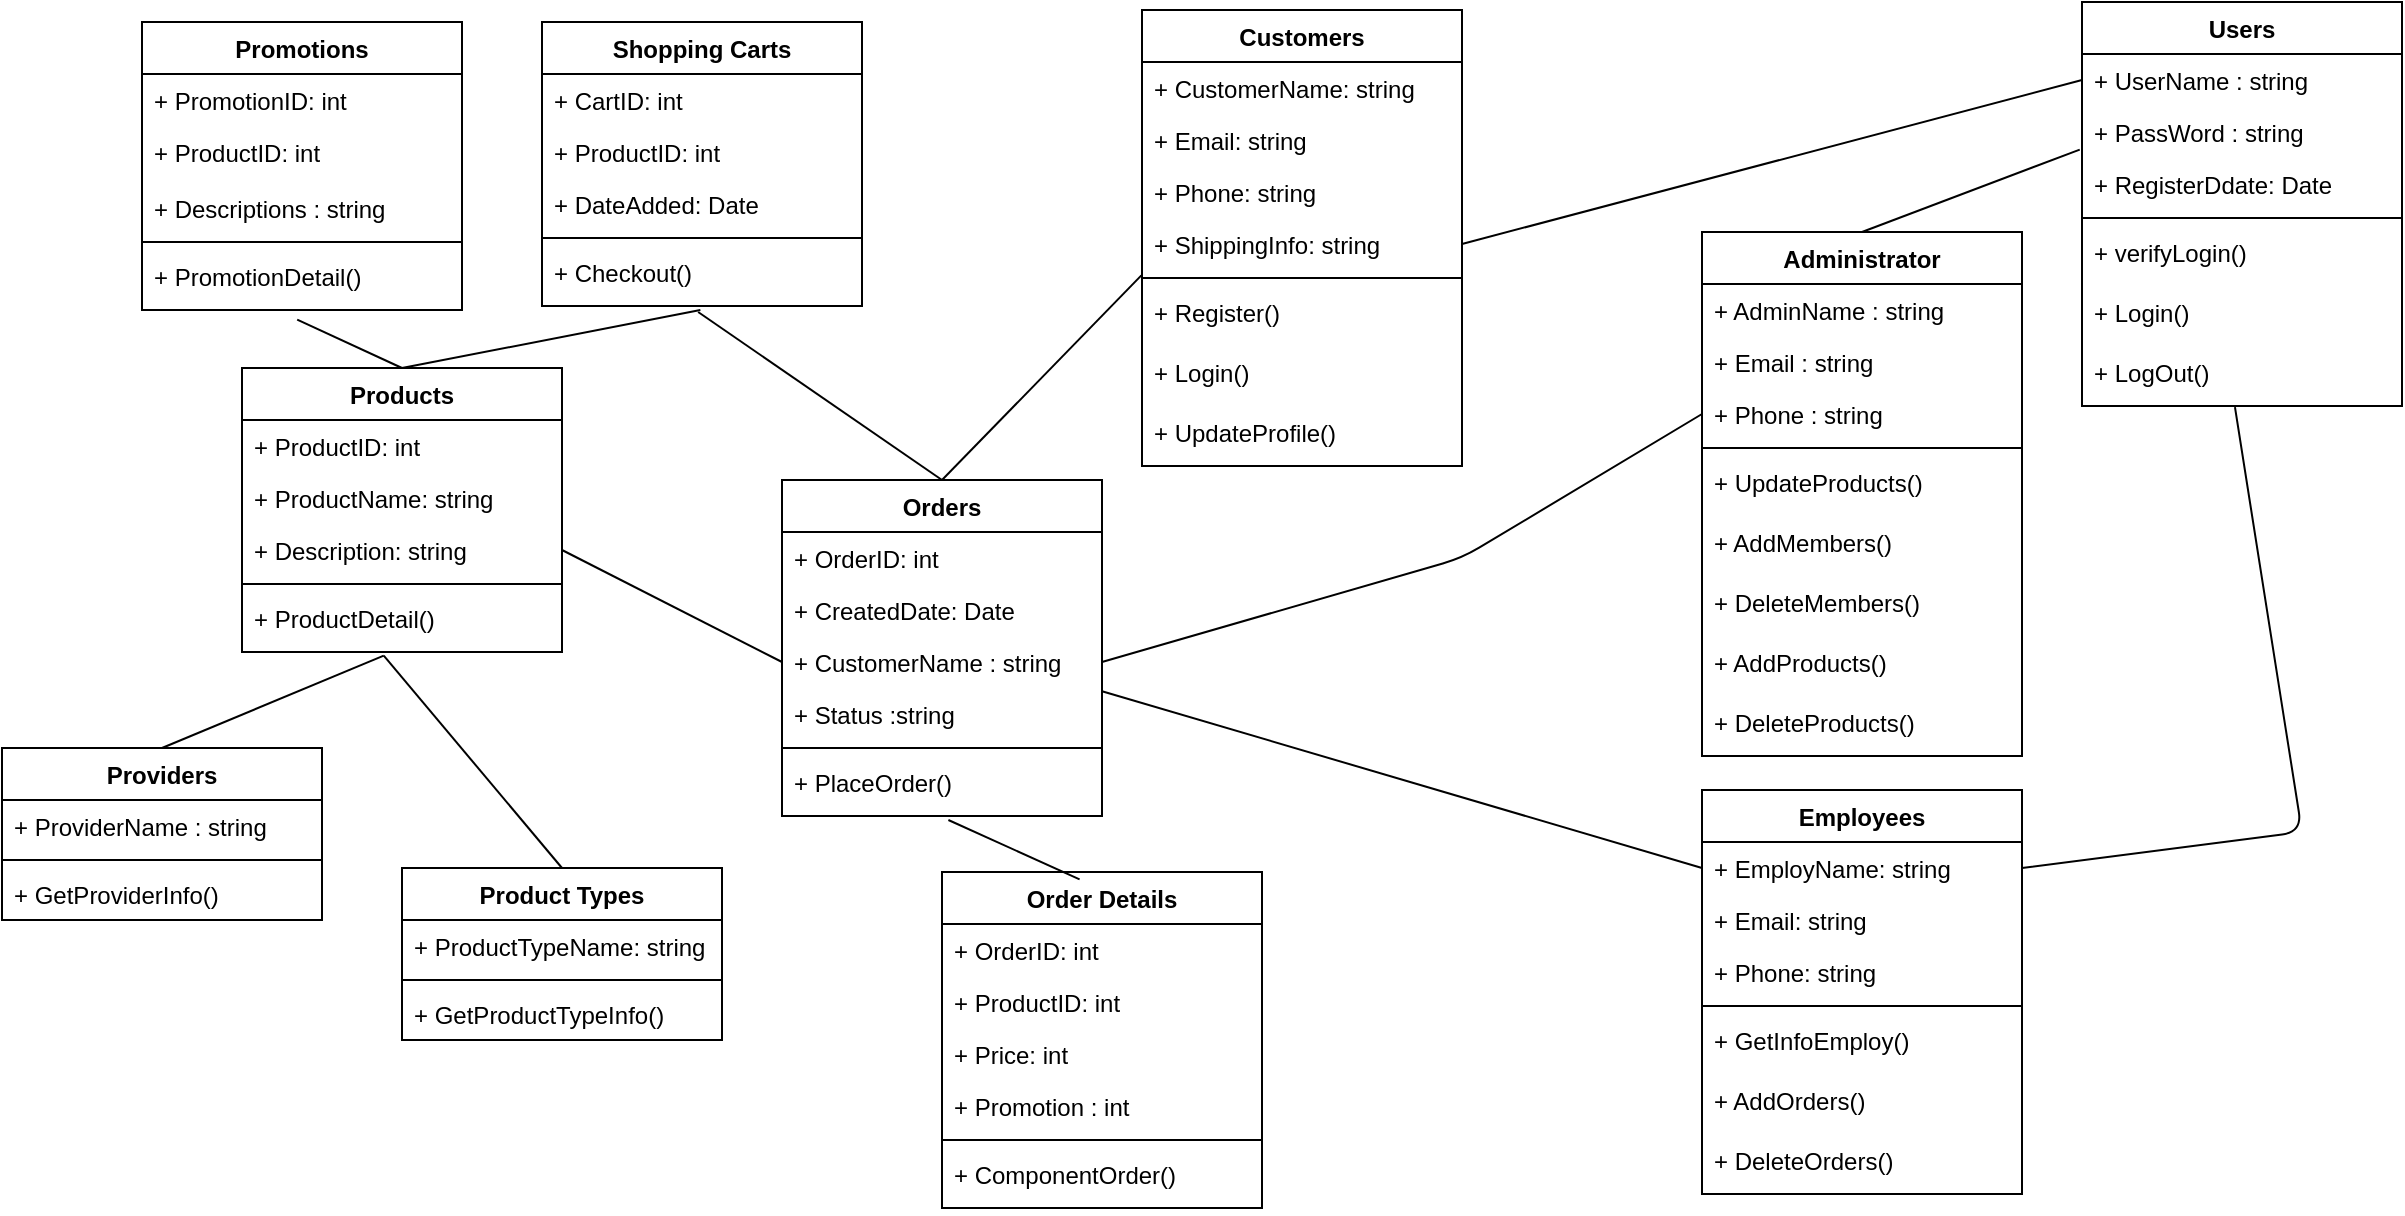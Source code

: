 <mxfile version="12.0.2" type="device" pages="1"><diagram id="D_GroK8rMXnI0mFzrsrX" name="Page-1"><mxGraphModel dx="1230" dy="545" grid="1" gridSize="10" guides="1" tooltips="1" connect="1" arrows="1" fold="1" page="1" pageScale="1" pageWidth="1654" pageHeight="2336" math="0" shadow="0"><root><mxCell id="0"/><mxCell id="1" parent="0"/><mxCell id="mJYX6DS2y0kHTnlQuBXu-1" value="Products" style="swimlane;fontStyle=1;align=center;verticalAlign=top;childLayout=stackLayout;horizontal=1;startSize=26;horizontalStack=0;resizeParent=1;resizeParentMax=0;resizeLast=0;collapsible=1;marginBottom=0;" parent="1" vertex="1"><mxGeometry x="170" y="188" width="160" height="142" as="geometry"/></mxCell><mxCell id="O4tfxpRld4PRK-g-gQCh-36" value="+ ProductID: int" style="text;strokeColor=none;fillColor=none;align=left;verticalAlign=top;spacingLeft=4;spacingRight=4;overflow=hidden;rotatable=0;points=[[0,0.5],[1,0.5]];portConstraint=eastwest;" parent="mJYX6DS2y0kHTnlQuBXu-1" vertex="1"><mxGeometry y="26" width="160" height="26" as="geometry"/></mxCell><mxCell id="O4tfxpRld4PRK-g-gQCh-37" value="+ ProductName: string" style="text;strokeColor=none;fillColor=none;align=left;verticalAlign=top;spacingLeft=4;spacingRight=4;overflow=hidden;rotatable=0;points=[[0,0.5],[1,0.5]];portConstraint=eastwest;" parent="mJYX6DS2y0kHTnlQuBXu-1" vertex="1"><mxGeometry y="52" width="160" height="26" as="geometry"/></mxCell><mxCell id="mJYX6DS2y0kHTnlQuBXu-2" value="+ Description: string" style="text;strokeColor=none;fillColor=none;align=left;verticalAlign=top;spacingLeft=4;spacingRight=4;overflow=hidden;rotatable=0;points=[[0,0.5],[1,0.5]];portConstraint=eastwest;" parent="mJYX6DS2y0kHTnlQuBXu-1" vertex="1"><mxGeometry y="78" width="160" height="26" as="geometry"/></mxCell><mxCell id="mJYX6DS2y0kHTnlQuBXu-3" value="" style="line;strokeWidth=1;fillColor=none;align=left;verticalAlign=middle;spacingTop=-1;spacingLeft=3;spacingRight=3;rotatable=0;labelPosition=right;points=[];portConstraint=eastwest;" parent="mJYX6DS2y0kHTnlQuBXu-1" vertex="1"><mxGeometry y="104" width="160" height="8" as="geometry"/></mxCell><mxCell id="mJYX6DS2y0kHTnlQuBXu-4" value="+ ProductDetail()" style="text;strokeColor=none;fillColor=none;align=left;verticalAlign=top;spacingLeft=4;spacingRight=4;overflow=hidden;rotatable=0;points=[[0,0.5],[1,0.5]];portConstraint=eastwest;" parent="mJYX6DS2y0kHTnlQuBXu-1" vertex="1"><mxGeometry y="112" width="160" height="30" as="geometry"/></mxCell><mxCell id="mJYX6DS2y0kHTnlQuBXu-5" value="Product Types" style="swimlane;fontStyle=1;align=center;verticalAlign=top;childLayout=stackLayout;horizontal=1;startSize=26;horizontalStack=0;resizeParent=1;resizeParentMax=0;resizeLast=0;collapsible=1;marginBottom=0;" parent="1" vertex="1"><mxGeometry x="250" y="438" width="160" height="86" as="geometry"/></mxCell><mxCell id="mJYX6DS2y0kHTnlQuBXu-6" value="+ ProductTypeName: string" style="text;strokeColor=none;fillColor=none;align=left;verticalAlign=top;spacingLeft=4;spacingRight=4;overflow=hidden;rotatable=0;points=[[0,0.5],[1,0.5]];portConstraint=eastwest;" parent="mJYX6DS2y0kHTnlQuBXu-5" vertex="1"><mxGeometry y="26" width="160" height="26" as="geometry"/></mxCell><mxCell id="mJYX6DS2y0kHTnlQuBXu-7" value="" style="line;strokeWidth=1;fillColor=none;align=left;verticalAlign=middle;spacingTop=-1;spacingLeft=3;spacingRight=3;rotatable=0;labelPosition=right;points=[];portConstraint=eastwest;" parent="mJYX6DS2y0kHTnlQuBXu-5" vertex="1"><mxGeometry y="52" width="160" height="8" as="geometry"/></mxCell><mxCell id="mJYX6DS2y0kHTnlQuBXu-8" value="+ GetProductTypeInfo()" style="text;strokeColor=none;fillColor=none;align=left;verticalAlign=top;spacingLeft=4;spacingRight=4;overflow=hidden;rotatable=0;points=[[0,0.5],[1,0.5]];portConstraint=eastwest;" parent="mJYX6DS2y0kHTnlQuBXu-5" vertex="1"><mxGeometry y="60" width="160" height="26" as="geometry"/></mxCell><mxCell id="mJYX6DS2y0kHTnlQuBXu-9" value="Providers" style="swimlane;fontStyle=1;align=center;verticalAlign=top;childLayout=stackLayout;horizontal=1;startSize=26;horizontalStack=0;resizeParent=1;resizeParentMax=0;resizeLast=0;collapsible=1;marginBottom=0;" parent="1" vertex="1"><mxGeometry x="50" y="378" width="160" height="86" as="geometry"/></mxCell><mxCell id="mJYX6DS2y0kHTnlQuBXu-10" value="+ ProviderName : string" style="text;strokeColor=none;fillColor=none;align=left;verticalAlign=top;spacingLeft=4;spacingRight=4;overflow=hidden;rotatable=0;points=[[0,0.5],[1,0.5]];portConstraint=eastwest;" parent="mJYX6DS2y0kHTnlQuBXu-9" vertex="1"><mxGeometry y="26" width="160" height="26" as="geometry"/></mxCell><mxCell id="mJYX6DS2y0kHTnlQuBXu-11" value="" style="line;strokeWidth=1;fillColor=none;align=left;verticalAlign=middle;spacingTop=-1;spacingLeft=3;spacingRight=3;rotatable=0;labelPosition=right;points=[];portConstraint=eastwest;" parent="mJYX6DS2y0kHTnlQuBXu-9" vertex="1"><mxGeometry y="52" width="160" height="8" as="geometry"/></mxCell><mxCell id="mJYX6DS2y0kHTnlQuBXu-12" value="+ GetProviderInfo()" style="text;strokeColor=none;fillColor=none;align=left;verticalAlign=top;spacingLeft=4;spacingRight=4;overflow=hidden;rotatable=0;points=[[0,0.5],[1,0.5]];portConstraint=eastwest;" parent="mJYX6DS2y0kHTnlQuBXu-9" vertex="1"><mxGeometry y="60" width="160" height="26" as="geometry"/></mxCell><mxCell id="mJYX6DS2y0kHTnlQuBXu-20" value="Promotions" style="swimlane;fontStyle=1;align=center;verticalAlign=top;childLayout=stackLayout;horizontal=1;startSize=26;horizontalStack=0;resizeParent=1;resizeParentMax=0;resizeLast=0;collapsible=1;marginBottom=0;" parent="1" vertex="1"><mxGeometry x="120" y="15" width="160" height="144" as="geometry"/></mxCell><mxCell id="O4tfxpRld4PRK-g-gQCh-34" value="+ PromotionID: int" style="text;strokeColor=none;fillColor=none;align=left;verticalAlign=top;spacingLeft=4;spacingRight=4;overflow=hidden;rotatable=0;points=[[0,0.5],[1,0.5]];portConstraint=eastwest;" parent="mJYX6DS2y0kHTnlQuBXu-20" vertex="1"><mxGeometry y="26" width="160" height="26" as="geometry"/></mxCell><mxCell id="O4tfxpRld4PRK-g-gQCh-35" value="+ ProductID: int" style="text;strokeColor=none;fillColor=none;align=left;verticalAlign=top;spacingLeft=4;spacingRight=4;overflow=hidden;rotatable=0;points=[[0,0.5],[1,0.5]];portConstraint=eastwest;" parent="mJYX6DS2y0kHTnlQuBXu-20" vertex="1"><mxGeometry y="52" width="160" height="28" as="geometry"/></mxCell><mxCell id="mJYX6DS2y0kHTnlQuBXu-21" value="+ Descriptions : string" style="text;strokeColor=none;fillColor=none;align=left;verticalAlign=top;spacingLeft=4;spacingRight=4;overflow=hidden;rotatable=0;points=[[0,0.5],[1,0.5]];portConstraint=eastwest;" parent="mJYX6DS2y0kHTnlQuBXu-20" vertex="1"><mxGeometry y="80" width="160" height="26" as="geometry"/></mxCell><mxCell id="mJYX6DS2y0kHTnlQuBXu-22" value="" style="line;strokeWidth=1;fillColor=none;align=left;verticalAlign=middle;spacingTop=-1;spacingLeft=3;spacingRight=3;rotatable=0;labelPosition=right;points=[];portConstraint=eastwest;" parent="mJYX6DS2y0kHTnlQuBXu-20" vertex="1"><mxGeometry y="106" width="160" height="8" as="geometry"/></mxCell><mxCell id="mJYX6DS2y0kHTnlQuBXu-23" value="+ PromotionDetail()" style="text;strokeColor=none;fillColor=none;align=left;verticalAlign=top;spacingLeft=4;spacingRight=4;overflow=hidden;rotatable=0;points=[[0,0.5],[1,0.5]];portConstraint=eastwest;" parent="mJYX6DS2y0kHTnlQuBXu-20" vertex="1"><mxGeometry y="114" width="160" height="30" as="geometry"/></mxCell><mxCell id="mJYX6DS2y0kHTnlQuBXu-27" value="Shopping Carts" style="swimlane;fontStyle=1;align=center;verticalAlign=top;childLayout=stackLayout;horizontal=1;startSize=26;horizontalStack=0;resizeParent=1;resizeParentMax=0;resizeLast=0;collapsible=1;marginBottom=0;" parent="1" vertex="1"><mxGeometry x="320" y="15" width="160" height="142" as="geometry"/></mxCell><mxCell id="mJYX6DS2y0kHTnlQuBXu-28" value="+ CartID: int" style="text;strokeColor=none;fillColor=none;align=left;verticalAlign=top;spacingLeft=4;spacingRight=4;overflow=hidden;rotatable=0;points=[[0,0.5],[1,0.5]];portConstraint=eastwest;" parent="mJYX6DS2y0kHTnlQuBXu-27" vertex="1"><mxGeometry y="26" width="160" height="26" as="geometry"/></mxCell><mxCell id="O4tfxpRld4PRK-g-gQCh-31" value="+ ProductID: int" style="text;strokeColor=none;fillColor=none;align=left;verticalAlign=top;spacingLeft=4;spacingRight=4;overflow=hidden;rotatable=0;points=[[0,0.5],[1,0.5]];portConstraint=eastwest;" parent="mJYX6DS2y0kHTnlQuBXu-27" vertex="1"><mxGeometry y="52" width="160" height="26" as="geometry"/></mxCell><mxCell id="O4tfxpRld4PRK-g-gQCh-32" value="+ DateAdded: Date" style="text;strokeColor=none;fillColor=none;align=left;verticalAlign=top;spacingLeft=4;spacingRight=4;overflow=hidden;rotatable=0;points=[[0,0.5],[1,0.5]];portConstraint=eastwest;" parent="mJYX6DS2y0kHTnlQuBXu-27" vertex="1"><mxGeometry y="78" width="160" height="26" as="geometry"/></mxCell><mxCell id="mJYX6DS2y0kHTnlQuBXu-29" value="" style="line;strokeWidth=1;fillColor=none;align=left;verticalAlign=middle;spacingTop=-1;spacingLeft=3;spacingRight=3;rotatable=0;labelPosition=right;points=[];portConstraint=eastwest;" parent="mJYX6DS2y0kHTnlQuBXu-27" vertex="1"><mxGeometry y="104" width="160" height="8" as="geometry"/></mxCell><mxCell id="mJYX6DS2y0kHTnlQuBXu-30" value="+ Checkout()" style="text;strokeColor=none;fillColor=none;align=left;verticalAlign=top;spacingLeft=4;spacingRight=4;overflow=hidden;rotatable=0;points=[[0,0.5],[1,0.5]];portConstraint=eastwest;" parent="mJYX6DS2y0kHTnlQuBXu-27" vertex="1"><mxGeometry y="112" width="160" height="30" as="geometry"/></mxCell><mxCell id="mJYX6DS2y0kHTnlQuBXu-36" value="Customers" style="swimlane;fontStyle=1;align=center;verticalAlign=top;childLayout=stackLayout;horizontal=1;startSize=26;horizontalStack=0;resizeParent=1;resizeParentMax=0;resizeLast=0;collapsible=1;marginBottom=0;" parent="1" vertex="1"><mxGeometry x="620" y="9" width="160" height="228" as="geometry"/></mxCell><mxCell id="O4tfxpRld4PRK-g-gQCh-18" value="+ CustomerName: string" style="text;strokeColor=none;fillColor=none;align=left;verticalAlign=top;spacingLeft=4;spacingRight=4;overflow=hidden;rotatable=0;points=[[0,0.5],[1,0.5]];portConstraint=eastwest;" parent="mJYX6DS2y0kHTnlQuBXu-36" vertex="1"><mxGeometry y="26" width="160" height="26" as="geometry"/></mxCell><mxCell id="O4tfxpRld4PRK-g-gQCh-19" value="+ Email: string" style="text;strokeColor=none;fillColor=none;align=left;verticalAlign=top;spacingLeft=4;spacingRight=4;overflow=hidden;rotatable=0;points=[[0,0.5],[1,0.5]];portConstraint=eastwest;" parent="mJYX6DS2y0kHTnlQuBXu-36" vertex="1"><mxGeometry y="52" width="160" height="26" as="geometry"/></mxCell><mxCell id="O4tfxpRld4PRK-g-gQCh-20" value="+ Phone: string" style="text;strokeColor=none;fillColor=none;align=left;verticalAlign=top;spacingLeft=4;spacingRight=4;overflow=hidden;rotatable=0;points=[[0,0.5],[1,0.5]];portConstraint=eastwest;" parent="mJYX6DS2y0kHTnlQuBXu-36" vertex="1"><mxGeometry y="78" width="160" height="26" as="geometry"/></mxCell><mxCell id="mJYX6DS2y0kHTnlQuBXu-37" value="+ ShippingInfo: string" style="text;strokeColor=none;fillColor=none;align=left;verticalAlign=top;spacingLeft=4;spacingRight=4;overflow=hidden;rotatable=0;points=[[0,0.5],[1,0.5]];portConstraint=eastwest;" parent="mJYX6DS2y0kHTnlQuBXu-36" vertex="1"><mxGeometry y="104" width="160" height="26" as="geometry"/></mxCell><mxCell id="mJYX6DS2y0kHTnlQuBXu-38" value="" style="line;strokeWidth=1;fillColor=none;align=left;verticalAlign=middle;spacingTop=-1;spacingLeft=3;spacingRight=3;rotatable=0;labelPosition=right;points=[];portConstraint=eastwest;" parent="mJYX6DS2y0kHTnlQuBXu-36" vertex="1"><mxGeometry y="130" width="160" height="8" as="geometry"/></mxCell><mxCell id="O4tfxpRld4PRK-g-gQCh-21" value="+ Register()" style="text;strokeColor=none;fillColor=none;align=left;verticalAlign=top;spacingLeft=4;spacingRight=4;overflow=hidden;rotatable=0;points=[[0,0.5],[1,0.5]];portConstraint=eastwest;" parent="mJYX6DS2y0kHTnlQuBXu-36" vertex="1"><mxGeometry y="138" width="160" height="30" as="geometry"/></mxCell><mxCell id="O4tfxpRld4PRK-g-gQCh-23" value="+ Login()" style="text;strokeColor=none;fillColor=none;align=left;verticalAlign=top;spacingLeft=4;spacingRight=4;overflow=hidden;rotatable=0;points=[[0,0.5],[1,0.5]];portConstraint=eastwest;" parent="mJYX6DS2y0kHTnlQuBXu-36" vertex="1"><mxGeometry y="168" width="160" height="30" as="geometry"/></mxCell><mxCell id="mJYX6DS2y0kHTnlQuBXu-39" value="+ UpdateProfile()" style="text;strokeColor=none;fillColor=none;align=left;verticalAlign=top;spacingLeft=4;spacingRight=4;overflow=hidden;rotatable=0;points=[[0,0.5],[1,0.5]];portConstraint=eastwest;" parent="mJYX6DS2y0kHTnlQuBXu-36" vertex="1"><mxGeometry y="198" width="160" height="30" as="geometry"/></mxCell><mxCell id="mJYX6DS2y0kHTnlQuBXu-40" value="Orders" style="swimlane;fontStyle=1;align=center;verticalAlign=top;childLayout=stackLayout;horizontal=1;startSize=26;horizontalStack=0;resizeParent=1;resizeParentMax=0;resizeLast=0;collapsible=1;marginBottom=0;" parent="1" vertex="1"><mxGeometry x="440" y="244" width="160" height="168" as="geometry"/></mxCell><mxCell id="O4tfxpRld4PRK-g-gQCh-24" value="+ OrderID: int" style="text;strokeColor=none;fillColor=none;align=left;verticalAlign=top;spacingLeft=4;spacingRight=4;overflow=hidden;rotatable=0;points=[[0,0.5],[1,0.5]];portConstraint=eastwest;" parent="mJYX6DS2y0kHTnlQuBXu-40" vertex="1"><mxGeometry y="26" width="160" height="26" as="geometry"/></mxCell><mxCell id="O4tfxpRld4PRK-g-gQCh-25" value="+ CreatedDate: Date" style="text;strokeColor=none;fillColor=none;align=left;verticalAlign=top;spacingLeft=4;spacingRight=4;overflow=hidden;rotatable=0;points=[[0,0.5],[1,0.5]];portConstraint=eastwest;" parent="mJYX6DS2y0kHTnlQuBXu-40" vertex="1"><mxGeometry y="52" width="160" height="26" as="geometry"/></mxCell><mxCell id="O4tfxpRld4PRK-g-gQCh-27" value="+ CustomerName : string" style="text;strokeColor=none;fillColor=none;align=left;verticalAlign=top;spacingLeft=4;spacingRight=4;overflow=hidden;rotatable=0;points=[[0,0.5],[1,0.5]];portConstraint=eastwest;" parent="mJYX6DS2y0kHTnlQuBXu-40" vertex="1"><mxGeometry y="78" width="160" height="26" as="geometry"/></mxCell><mxCell id="O4tfxpRld4PRK-g-gQCh-26" value="+ Status :string" style="text;strokeColor=none;fillColor=none;align=left;verticalAlign=top;spacingLeft=4;spacingRight=4;overflow=hidden;rotatable=0;points=[[0,0.5],[1,0.5]];portConstraint=eastwest;" parent="mJYX6DS2y0kHTnlQuBXu-40" vertex="1"><mxGeometry y="104" width="160" height="26" as="geometry"/></mxCell><mxCell id="mJYX6DS2y0kHTnlQuBXu-42" value="" style="line;strokeWidth=1;fillColor=none;align=left;verticalAlign=middle;spacingTop=-1;spacingLeft=3;spacingRight=3;rotatable=0;labelPosition=right;points=[];portConstraint=eastwest;" parent="mJYX6DS2y0kHTnlQuBXu-40" vertex="1"><mxGeometry y="130" width="160" height="8" as="geometry"/></mxCell><mxCell id="mJYX6DS2y0kHTnlQuBXu-43" value="+ PlaceOrder()" style="text;strokeColor=none;fillColor=none;align=left;verticalAlign=top;spacingLeft=4;spacingRight=4;overflow=hidden;rotatable=0;points=[[0,0.5],[1,0.5]];portConstraint=eastwest;" parent="mJYX6DS2y0kHTnlQuBXu-40" vertex="1"><mxGeometry y="138" width="160" height="30" as="geometry"/></mxCell><mxCell id="mJYX6DS2y0kHTnlQuBXu-53" value="Users&#10;" style="swimlane;fontStyle=1;align=center;verticalAlign=top;childLayout=stackLayout;horizontal=1;startSize=26;horizontalStack=0;resizeParent=1;resizeParentMax=0;resizeLast=0;collapsible=1;marginBottom=0;" parent="1" vertex="1"><mxGeometry x="1090" y="5" width="160" height="202" as="geometry"/></mxCell><mxCell id="mJYX6DS2y0kHTnlQuBXu-54" value="+ UserName : string" style="text;strokeColor=none;fillColor=none;align=left;verticalAlign=top;spacingLeft=4;spacingRight=4;overflow=hidden;rotatable=0;points=[[0,0.5],[1,0.5]];portConstraint=eastwest;" parent="mJYX6DS2y0kHTnlQuBXu-53" vertex="1"><mxGeometry y="26" width="160" height="26" as="geometry"/></mxCell><mxCell id="O4tfxpRld4PRK-g-gQCh-1" value="+ PassWord : string" style="text;strokeColor=none;fillColor=none;align=left;verticalAlign=top;spacingLeft=4;spacingRight=4;overflow=hidden;rotatable=0;points=[[0,0.5],[1,0.5]];portConstraint=eastwest;" parent="mJYX6DS2y0kHTnlQuBXu-53" vertex="1"><mxGeometry y="52" width="160" height="26" as="geometry"/></mxCell><mxCell id="O4tfxpRld4PRK-g-gQCh-2" value="+ RegisterDdate: Date" style="text;strokeColor=none;fillColor=none;align=left;verticalAlign=top;spacingLeft=4;spacingRight=4;overflow=hidden;rotatable=0;points=[[0,0.5],[1,0.5]];portConstraint=eastwest;" parent="mJYX6DS2y0kHTnlQuBXu-53" vertex="1"><mxGeometry y="78" width="160" height="26" as="geometry"/></mxCell><mxCell id="mJYX6DS2y0kHTnlQuBXu-55" value="" style="line;strokeWidth=1;fillColor=none;align=left;verticalAlign=middle;spacingTop=-1;spacingLeft=3;spacingRight=3;rotatable=0;labelPosition=right;points=[];portConstraint=eastwest;" parent="mJYX6DS2y0kHTnlQuBXu-53" vertex="1"><mxGeometry y="104" width="160" height="8" as="geometry"/></mxCell><mxCell id="mJYX6DS2y0kHTnlQuBXu-56" value="+ verifyLogin()" style="text;strokeColor=none;fillColor=none;align=left;verticalAlign=top;spacingLeft=4;spacingRight=4;overflow=hidden;rotatable=0;points=[[0,0.5],[1,0.5]];portConstraint=eastwest;" parent="mJYX6DS2y0kHTnlQuBXu-53" vertex="1"><mxGeometry y="112" width="160" height="30" as="geometry"/></mxCell><mxCell id="O4tfxpRld4PRK-g-gQCh-3" value="+ Login()" style="text;strokeColor=none;fillColor=none;align=left;verticalAlign=top;spacingLeft=4;spacingRight=4;overflow=hidden;rotatable=0;points=[[0,0.5],[1,0.5]];portConstraint=eastwest;" parent="mJYX6DS2y0kHTnlQuBXu-53" vertex="1"><mxGeometry y="142" width="160" height="30" as="geometry"/></mxCell><mxCell id="O4tfxpRld4PRK-g-gQCh-4" value="+ LogOut()" style="text;strokeColor=none;fillColor=none;align=left;verticalAlign=top;spacingLeft=4;spacingRight=4;overflow=hidden;rotatable=0;points=[[0,0.5],[1,0.5]];portConstraint=eastwest;" parent="mJYX6DS2y0kHTnlQuBXu-53" vertex="1"><mxGeometry y="172" width="160" height="30" as="geometry"/></mxCell><mxCell id="mJYX6DS2y0kHTnlQuBXu-57" value="Administrator" style="swimlane;fontStyle=1;align=center;verticalAlign=top;childLayout=stackLayout;horizontal=1;startSize=26;horizontalStack=0;resizeParent=1;resizeParentMax=0;resizeLast=0;collapsible=1;marginBottom=0;" parent="1" vertex="1"><mxGeometry x="900" y="120" width="160" height="262" as="geometry"/></mxCell><mxCell id="O4tfxpRld4PRK-g-gQCh-7" value="+ AdminName : string" style="text;strokeColor=none;fillColor=none;align=left;verticalAlign=top;spacingLeft=4;spacingRight=4;overflow=hidden;rotatable=0;points=[[0,0.5],[1,0.5]];portConstraint=eastwest;" parent="mJYX6DS2y0kHTnlQuBXu-57" vertex="1"><mxGeometry y="26" width="160" height="26" as="geometry"/></mxCell><mxCell id="O4tfxpRld4PRK-g-gQCh-9" value="+ Email : string" style="text;strokeColor=none;fillColor=none;align=left;verticalAlign=top;spacingLeft=4;spacingRight=4;overflow=hidden;rotatable=0;points=[[0,0.5],[1,0.5]];portConstraint=eastwest;" parent="mJYX6DS2y0kHTnlQuBXu-57" vertex="1"><mxGeometry y="52" width="160" height="26" as="geometry"/></mxCell><mxCell id="mJYX6DS2y0kHTnlQuBXu-58" value="+ Phone : string" style="text;strokeColor=none;fillColor=none;align=left;verticalAlign=top;spacingLeft=4;spacingRight=4;overflow=hidden;rotatable=0;points=[[0,0.5],[1,0.5]];portConstraint=eastwest;" parent="mJYX6DS2y0kHTnlQuBXu-57" vertex="1"><mxGeometry y="78" width="160" height="26" as="geometry"/></mxCell><mxCell id="mJYX6DS2y0kHTnlQuBXu-59" value="" style="line;strokeWidth=1;fillColor=none;align=left;verticalAlign=middle;spacingTop=-1;spacingLeft=3;spacingRight=3;rotatable=0;labelPosition=right;points=[];portConstraint=eastwest;" parent="mJYX6DS2y0kHTnlQuBXu-57" vertex="1"><mxGeometry y="104" width="160" height="8" as="geometry"/></mxCell><mxCell id="mJYX6DS2y0kHTnlQuBXu-60" value="+ UpdateProducts()" style="text;strokeColor=none;fillColor=none;align=left;verticalAlign=top;spacingLeft=4;spacingRight=4;overflow=hidden;rotatable=0;points=[[0,0.5],[1,0.5]];portConstraint=eastwest;" parent="mJYX6DS2y0kHTnlQuBXu-57" vertex="1"><mxGeometry y="112" width="160" height="30" as="geometry"/></mxCell><mxCell id="O4tfxpRld4PRK-g-gQCh-10" value="+ AddMembers()" style="text;strokeColor=none;fillColor=none;align=left;verticalAlign=top;spacingLeft=4;spacingRight=4;overflow=hidden;rotatable=0;points=[[0,0.5],[1,0.5]];portConstraint=eastwest;" parent="mJYX6DS2y0kHTnlQuBXu-57" vertex="1"><mxGeometry y="142" width="160" height="30" as="geometry"/></mxCell><mxCell id="O4tfxpRld4PRK-g-gQCh-11" value="+ DeleteMembers()" style="text;strokeColor=none;fillColor=none;align=left;verticalAlign=top;spacingLeft=4;spacingRight=4;overflow=hidden;rotatable=0;points=[[0,0.5],[1,0.5]];portConstraint=eastwest;" parent="mJYX6DS2y0kHTnlQuBXu-57" vertex="1"><mxGeometry y="172" width="160" height="30" as="geometry"/></mxCell><mxCell id="O4tfxpRld4PRK-g-gQCh-12" value="+ AddProducts()" style="text;strokeColor=none;fillColor=none;align=left;verticalAlign=top;spacingLeft=4;spacingRight=4;overflow=hidden;rotatable=0;points=[[0,0.5],[1,0.5]];portConstraint=eastwest;" parent="mJYX6DS2y0kHTnlQuBXu-57" vertex="1"><mxGeometry y="202" width="160" height="30" as="geometry"/></mxCell><mxCell id="O4tfxpRld4PRK-g-gQCh-13" value="+ DeleteProducts()" style="text;strokeColor=none;fillColor=none;align=left;verticalAlign=top;spacingLeft=4;spacingRight=4;overflow=hidden;rotatable=0;points=[[0,0.5],[1,0.5]];portConstraint=eastwest;" parent="mJYX6DS2y0kHTnlQuBXu-57" vertex="1"><mxGeometry y="232" width="160" height="30" as="geometry"/></mxCell><mxCell id="mJYX6DS2y0kHTnlQuBXu-63" value="" style="endArrow=none;html=1;exitX=0.5;exitY=0;exitDx=0;exitDy=0;entryX=-0.002;entryY=1.104;entryDx=0;entryDy=0;entryPerimeter=0;" parent="1" source="mJYX6DS2y0kHTnlQuBXu-40" target="mJYX6DS2y0kHTnlQuBXu-37" edge="1"><mxGeometry width="50" height="50" relative="1" as="geometry"><mxPoint x="870" y="424" as="sourcePoint"/><mxPoint x="937" y="236" as="targetPoint"/></mxGeometry></mxCell><mxCell id="mJYX6DS2y0kHTnlQuBXu-64" value="" style="endArrow=none;html=1;exitX=0.5;exitY=0;exitDx=0;exitDy=0;entryX=-0.007;entryY=0.838;entryDx=0;entryDy=0;entryPerimeter=0;" parent="1" source="mJYX6DS2y0kHTnlQuBXu-57" target="O4tfxpRld4PRK-g-gQCh-1" edge="1"><mxGeometry width="50" height="50" relative="1" as="geometry"><mxPoint x="870" y="424" as="sourcePoint"/><mxPoint x="960" y="134" as="targetPoint"/></mxGeometry></mxCell><mxCell id="mJYX6DS2y0kHTnlQuBXu-65" value="Employees&#10;" style="swimlane;fontStyle=1;align=center;verticalAlign=top;childLayout=stackLayout;horizontal=1;startSize=26;horizontalStack=0;resizeParent=1;resizeParentMax=0;resizeLast=0;collapsible=1;marginBottom=0;" parent="1" vertex="1"><mxGeometry x="900" y="399" width="160" height="202" as="geometry"/></mxCell><mxCell id="mJYX6DS2y0kHTnlQuBXu-66" value="+ EmployName: string" style="text;strokeColor=none;fillColor=none;align=left;verticalAlign=top;spacingLeft=4;spacingRight=4;overflow=hidden;rotatable=0;points=[[0,0.5],[1,0.5]];portConstraint=eastwest;" parent="mJYX6DS2y0kHTnlQuBXu-65" vertex="1"><mxGeometry y="26" width="160" height="26" as="geometry"/></mxCell><mxCell id="O4tfxpRld4PRK-g-gQCh-14" value="+ Email: string" style="text;strokeColor=none;fillColor=none;align=left;verticalAlign=top;spacingLeft=4;spacingRight=4;overflow=hidden;rotatable=0;points=[[0,0.5],[1,0.5]];portConstraint=eastwest;" parent="mJYX6DS2y0kHTnlQuBXu-65" vertex="1"><mxGeometry y="52" width="160" height="26" as="geometry"/></mxCell><mxCell id="O4tfxpRld4PRK-g-gQCh-15" value="+ Phone: string" style="text;strokeColor=none;fillColor=none;align=left;verticalAlign=top;spacingLeft=4;spacingRight=4;overflow=hidden;rotatable=0;points=[[0,0.5],[1,0.5]];portConstraint=eastwest;" parent="mJYX6DS2y0kHTnlQuBXu-65" vertex="1"><mxGeometry y="78" width="160" height="26" as="geometry"/></mxCell><mxCell id="mJYX6DS2y0kHTnlQuBXu-67" value="" style="line;strokeWidth=1;fillColor=none;align=left;verticalAlign=middle;spacingTop=-1;spacingLeft=3;spacingRight=3;rotatable=0;labelPosition=right;points=[];portConstraint=eastwest;" parent="mJYX6DS2y0kHTnlQuBXu-65" vertex="1"><mxGeometry y="104" width="160" height="8" as="geometry"/></mxCell><mxCell id="mJYX6DS2y0kHTnlQuBXu-68" value="+ GetInfoEmploy()&#10;" style="text;strokeColor=none;fillColor=none;align=left;verticalAlign=top;spacingLeft=4;spacingRight=4;overflow=hidden;rotatable=0;points=[[0,0.5],[1,0.5]];portConstraint=eastwest;" parent="mJYX6DS2y0kHTnlQuBXu-65" vertex="1"><mxGeometry y="112" width="160" height="30" as="geometry"/></mxCell><mxCell id="O4tfxpRld4PRK-g-gQCh-16" value="+ AddOrders()&#10;" style="text;strokeColor=none;fillColor=none;align=left;verticalAlign=top;spacingLeft=4;spacingRight=4;overflow=hidden;rotatable=0;points=[[0,0.5],[1,0.5]];portConstraint=eastwest;" parent="mJYX6DS2y0kHTnlQuBXu-65" vertex="1"><mxGeometry y="142" width="160" height="30" as="geometry"/></mxCell><mxCell id="O4tfxpRld4PRK-g-gQCh-17" value="+ DeleteOrders()&#10;" style="text;strokeColor=none;fillColor=none;align=left;verticalAlign=top;spacingLeft=4;spacingRight=4;overflow=hidden;rotatable=0;points=[[0,0.5],[1,0.5]];portConstraint=eastwest;" parent="mJYX6DS2y0kHTnlQuBXu-65" vertex="1"><mxGeometry y="172" width="160" height="30" as="geometry"/></mxCell><mxCell id="mJYX6DS2y0kHTnlQuBXu-69" value="" style="endArrow=none;html=1;entryX=1;entryY=0.5;entryDx=0;entryDy=0;exitX=0.478;exitY=1.02;exitDx=0;exitDy=0;exitPerimeter=0;" parent="1" source="O4tfxpRld4PRK-g-gQCh-4" target="mJYX6DS2y0kHTnlQuBXu-66" edge="1"><mxGeometry width="50" height="50" relative="1" as="geometry"><mxPoint x="1070" y="270" as="sourcePoint"/><mxPoint x="920" y="374" as="targetPoint"/><Array as="points"><mxPoint x="1200" y="420"/></Array></mxGeometry></mxCell><mxCell id="mJYX6DS2y0kHTnlQuBXu-74" value="" style="endArrow=none;html=1;entryX=0.495;entryY=1.067;entryDx=0;entryDy=0;entryPerimeter=0;exitX=0.5;exitY=0;exitDx=0;exitDy=0;" parent="1" source="mJYX6DS2y0kHTnlQuBXu-1" target="mJYX6DS2y0kHTnlQuBXu-30" edge="1"><mxGeometry width="50" height="50" relative="1" as="geometry"><mxPoint x="300" y="170" as="sourcePoint"/><mxPoint x="920" y="374" as="targetPoint"/></mxGeometry></mxCell><mxCell id="mJYX6DS2y0kHTnlQuBXu-75" value="" style="endArrow=none;html=1;entryX=0.485;entryY=1.16;entryDx=0;entryDy=0;entryPerimeter=0;exitX=0.5;exitY=0;exitDx=0;exitDy=0;" parent="1" source="mJYX6DS2y0kHTnlQuBXu-1" target="mJYX6DS2y0kHTnlQuBXu-23" edge="1"><mxGeometry width="50" height="50" relative="1" as="geometry"><mxPoint x="870" y="424" as="sourcePoint"/><mxPoint x="920" y="374" as="targetPoint"/></mxGeometry></mxCell><mxCell id="mJYX6DS2y0kHTnlQuBXu-76" value="" style="endArrow=none;html=1;entryX=0.443;entryY=1.06;entryDx=0;entryDy=0;entryPerimeter=0;exitX=0.5;exitY=0;exitDx=0;exitDy=0;" parent="1" source="mJYX6DS2y0kHTnlQuBXu-9" target="mJYX6DS2y0kHTnlQuBXu-4" edge="1"><mxGeometry width="50" height="50" relative="1" as="geometry"><mxPoint x="870" y="424" as="sourcePoint"/><mxPoint x="920" y="374" as="targetPoint"/></mxGeometry></mxCell><mxCell id="mJYX6DS2y0kHTnlQuBXu-77" value="" style="endArrow=none;html=1;entryX=0.443;entryY=1.06;entryDx=0;entryDy=0;entryPerimeter=0;exitX=0.5;exitY=0;exitDx=0;exitDy=0;" parent="1" source="mJYX6DS2y0kHTnlQuBXu-5" target="mJYX6DS2y0kHTnlQuBXu-4" edge="1"><mxGeometry width="50" height="50" relative="1" as="geometry"><mxPoint x="870" y="424" as="sourcePoint"/><mxPoint x="920" y="374" as="targetPoint"/></mxGeometry></mxCell><mxCell id="mJYX6DS2y0kHTnlQuBXu-78" value="" style="endArrow=none;html=1;entryX=0;entryY=0.5;entryDx=0;entryDy=0;exitX=1;exitY=0.5;exitDx=0;exitDy=0;" parent="1" source="mJYX6DS2y0kHTnlQuBXu-2" edge="1"><mxGeometry width="50" height="50" relative="1" as="geometry"><mxPoint x="870" y="424" as="sourcePoint"/><mxPoint x="440" y="335" as="targetPoint"/></mxGeometry></mxCell><mxCell id="mJYX6DS2y0kHTnlQuBXu-79" value="" style="endArrow=none;html=1;entryX=0;entryY=0.5;entryDx=0;entryDy=0;exitX=1;exitY=0.5;exitDx=0;exitDy=0;" parent="1" source="mJYX6DS2y0kHTnlQuBXu-37" target="mJYX6DS2y0kHTnlQuBXu-54" edge="1"><mxGeometry width="50" height="50" relative="1" as="geometry"><mxPoint x="870" y="424" as="sourcePoint"/><mxPoint x="920" y="374" as="targetPoint"/></mxGeometry></mxCell><mxCell id="mJYX6DS2y0kHTnlQuBXu-80" value="" style="endArrow=none;html=1;exitX=0.5;exitY=0;exitDx=0;exitDy=0;entryX=0.488;entryY=1.1;entryDx=0;entryDy=0;entryPerimeter=0;" parent="1" source="mJYX6DS2y0kHTnlQuBXu-40" target="mJYX6DS2y0kHTnlQuBXu-30" edge="1"><mxGeometry width="50" height="50" relative="1" as="geometry"><mxPoint x="870" y="424" as="sourcePoint"/><mxPoint x="463" y="54" as="targetPoint"/></mxGeometry></mxCell><mxCell id="mJYX6DS2y0kHTnlQuBXu-81" value="Order Details" style="swimlane;fontStyle=1;align=center;verticalAlign=top;childLayout=stackLayout;horizontal=1;startSize=26;horizontalStack=0;resizeParent=1;resizeParentMax=0;resizeLast=0;collapsible=1;marginBottom=0;" parent="1" vertex="1"><mxGeometry x="520" y="440" width="160" height="168" as="geometry"/></mxCell><mxCell id="mJYX6DS2y0kHTnlQuBXu-82" value="+ OrderID: int" style="text;strokeColor=none;fillColor=none;align=left;verticalAlign=top;spacingLeft=4;spacingRight=4;overflow=hidden;rotatable=0;points=[[0,0.5],[1,0.5]];portConstraint=eastwest;" parent="mJYX6DS2y0kHTnlQuBXu-81" vertex="1"><mxGeometry y="26" width="160" height="26" as="geometry"/></mxCell><mxCell id="O4tfxpRld4PRK-g-gQCh-28" value="+ ProductID: int" style="text;strokeColor=none;fillColor=none;align=left;verticalAlign=top;spacingLeft=4;spacingRight=4;overflow=hidden;rotatable=0;points=[[0,0.5],[1,0.5]];portConstraint=eastwest;" parent="mJYX6DS2y0kHTnlQuBXu-81" vertex="1"><mxGeometry y="52" width="160" height="26" as="geometry"/></mxCell><mxCell id="O4tfxpRld4PRK-g-gQCh-29" value="+ Price: int" style="text;strokeColor=none;fillColor=none;align=left;verticalAlign=top;spacingLeft=4;spacingRight=4;overflow=hidden;rotatable=0;points=[[0,0.5],[1,0.5]];portConstraint=eastwest;" parent="mJYX6DS2y0kHTnlQuBXu-81" vertex="1"><mxGeometry y="78" width="160" height="26" as="geometry"/></mxCell><mxCell id="O4tfxpRld4PRK-g-gQCh-30" value="+ Promotion : int" style="text;strokeColor=none;fillColor=none;align=left;verticalAlign=top;spacingLeft=4;spacingRight=4;overflow=hidden;rotatable=0;points=[[0,0.5],[1,0.5]];portConstraint=eastwest;" parent="mJYX6DS2y0kHTnlQuBXu-81" vertex="1"><mxGeometry y="104" width="160" height="26" as="geometry"/></mxCell><mxCell id="mJYX6DS2y0kHTnlQuBXu-83" value="" style="line;strokeWidth=1;fillColor=none;align=left;verticalAlign=middle;spacingTop=-1;spacingLeft=3;spacingRight=3;rotatable=0;labelPosition=right;points=[];portConstraint=eastwest;" parent="mJYX6DS2y0kHTnlQuBXu-81" vertex="1"><mxGeometry y="130" width="160" height="8" as="geometry"/></mxCell><mxCell id="mJYX6DS2y0kHTnlQuBXu-84" value="+ ComponentOrder()" style="text;strokeColor=none;fillColor=none;align=left;verticalAlign=top;spacingLeft=4;spacingRight=4;overflow=hidden;rotatable=0;points=[[0,0.5],[1,0.5]];portConstraint=eastwest;" parent="mJYX6DS2y0kHTnlQuBXu-81" vertex="1"><mxGeometry y="138" width="160" height="30" as="geometry"/></mxCell><mxCell id="mJYX6DS2y0kHTnlQuBXu-85" value="" style="endArrow=none;html=1;entryX=0.52;entryY=1.067;entryDx=0;entryDy=0;entryPerimeter=0;exitX=0.43;exitY=0.022;exitDx=0;exitDy=0;exitPerimeter=0;" parent="1" source="mJYX6DS2y0kHTnlQuBXu-81" target="mJYX6DS2y0kHTnlQuBXu-43" edge="1"><mxGeometry width="50" height="50" relative="1" as="geometry"><mxPoint x="870" y="424" as="sourcePoint"/><mxPoint x="920" y="374" as="targetPoint"/></mxGeometry></mxCell><mxCell id="mJYX6DS2y0kHTnlQuBXu-86" value="" style="endArrow=none;html=1;exitX=1;exitY=0.5;exitDx=0;exitDy=0;entryX=0;entryY=0.5;entryDx=0;entryDy=0;" parent="1" target="mJYX6DS2y0kHTnlQuBXu-58" edge="1"><mxGeometry width="50" height="50" relative="1" as="geometry"><mxPoint x="600" y="335" as="sourcePoint"/><mxPoint x="937" y="236" as="targetPoint"/><Array as="points"><mxPoint x="780" y="283"/></Array></mxGeometry></mxCell><mxCell id="mJYX6DS2y0kHTnlQuBXu-87" value="" style="endArrow=none;html=1;exitX=1;exitY=1.062;exitDx=0;exitDy=0;entryX=0;entryY=0.5;entryDx=0;entryDy=0;exitPerimeter=0;" parent="1" target="mJYX6DS2y0kHTnlQuBXu-66" edge="1"><mxGeometry width="50" height="50" relative="1" as="geometry"><mxPoint x="600" y="349.612" as="sourcePoint"/><mxPoint x="937" y="236" as="targetPoint"/></mxGeometry></mxCell></root></mxGraphModel></diagram></mxfile>